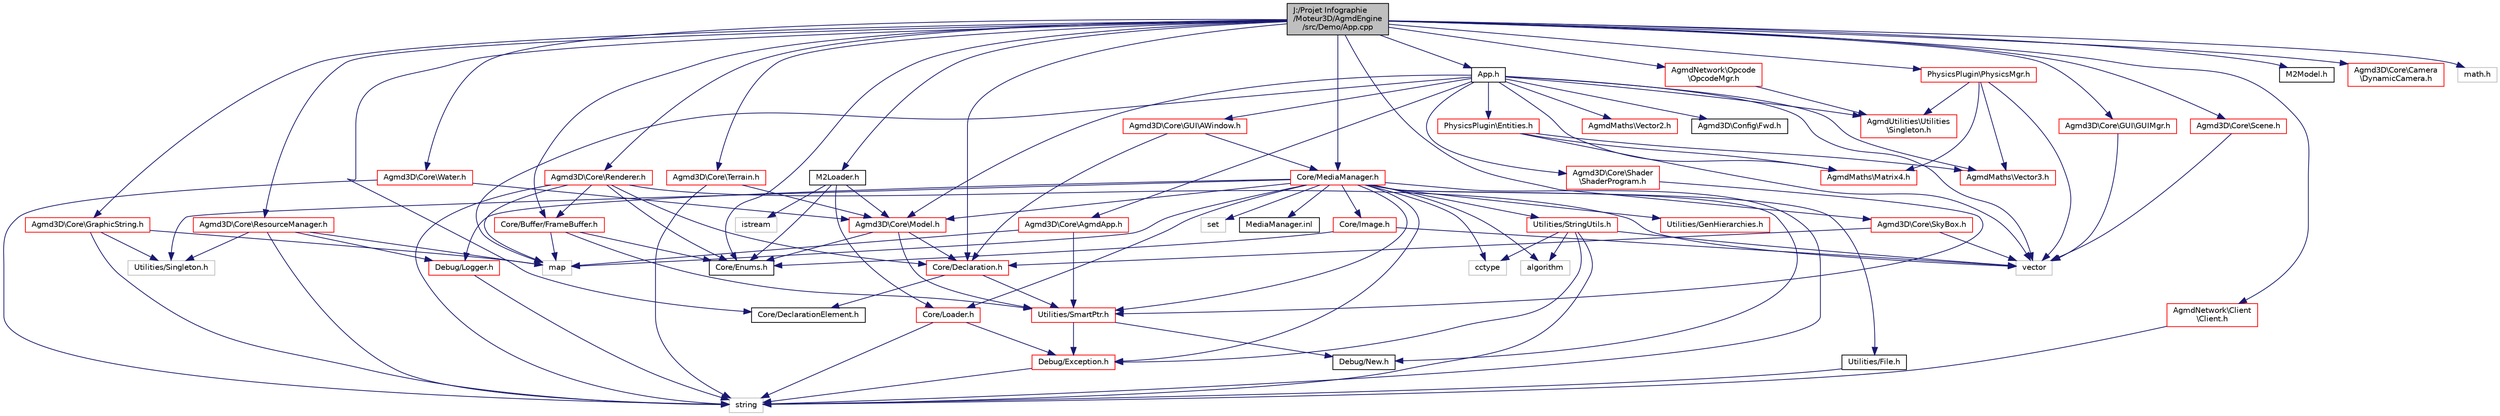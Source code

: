 digraph "J:/Projet Infographie/Moteur3D/AgmdEngine/src/Demo/App.cpp"
{
  edge [fontname="Helvetica",fontsize="10",labelfontname="Helvetica",labelfontsize="10"];
  node [fontname="Helvetica",fontsize="10",shape=record];
  Node1 [label="J:/Projet Infographie\l/Moteur3D/AgmdEngine\l/src/Demo/App.cpp",height=0.2,width=0.4,color="black", fillcolor="grey75", style="filled" fontcolor="black"];
  Node1 -> Node2 [color="midnightblue",fontsize="10",style="solid",fontname="Helvetica"];
  Node2 [label="App.h",height=0.2,width=0.4,color="black", fillcolor="white", style="filled",URL="$_demo_2_app_8h.html"];
  Node2 -> Node3 [color="midnightblue",fontsize="10",style="solid",fontname="Helvetica"];
  Node3 [label="Agmd3D\\Config\\Fwd.h",height=0.2,width=0.4,color="black", fillcolor="white", style="filled",URL="$_agmd3_d_2_config_2_fwd_8h.html"];
  Node2 -> Node4 [color="midnightblue",fontsize="10",style="solid",fontname="Helvetica"];
  Node4 [label="Agmd3D\\Core\\AgmdApp.h",height=0.2,width=0.4,color="red", fillcolor="white", style="filled",URL="$_agmd3_d_2_core_2_agmd_app_8h.html"];
  Node4 -> Node5 [color="midnightblue",fontsize="10",style="solid",fontname="Helvetica"];
  Node5 [label="Utilities/SmartPtr.h",height=0.2,width=0.4,color="red", fillcolor="white", style="filled",URL="$_smart_ptr_8h.html"];
  Node5 -> Node6 [color="midnightblue",fontsize="10",style="solid",fontname="Helvetica"];
  Node6 [label="Debug/Exception.h",height=0.2,width=0.4,color="red", fillcolor="white", style="filled",URL="$_exception_8h.html"];
  Node6 -> Node7 [color="midnightblue",fontsize="10",style="solid",fontname="Helvetica"];
  Node7 [label="string",height=0.2,width=0.4,color="grey75", fillcolor="white", style="filled"];
  Node5 -> Node8 [color="midnightblue",fontsize="10",style="solid",fontname="Helvetica"];
  Node8 [label="Debug/New.h",height=0.2,width=0.4,color="black", fillcolor="white", style="filled",URL="$_new_8h.html"];
  Node4 -> Node9 [color="midnightblue",fontsize="10",style="solid",fontname="Helvetica"];
  Node9 [label="map",height=0.2,width=0.4,color="grey75", fillcolor="white", style="filled"];
  Node2 -> Node10 [color="midnightblue",fontsize="10",style="solid",fontname="Helvetica"];
  Node10 [label="AgmdMaths\\Vector2.h",height=0.2,width=0.4,color="red", fillcolor="white", style="filled",URL="$_agmd_maths_2_vector2_8h.html"];
  Node2 -> Node11 [color="midnightblue",fontsize="10",style="solid",fontname="Helvetica"];
  Node11 [label="AgmdMaths\\Vector3.h",height=0.2,width=0.4,color="red", fillcolor="white", style="filled",URL="$_agmd_maths_2_vector3_8h.html"];
  Node2 -> Node12 [color="midnightblue",fontsize="10",style="solid",fontname="Helvetica"];
  Node12 [label="AgmdMaths\\Matrix4.h",height=0.2,width=0.4,color="red", fillcolor="white", style="filled",URL="$_agmd_maths_2_matrix4_8h.html"];
  Node2 -> Node13 [color="midnightblue",fontsize="10",style="solid",fontname="Helvetica"];
  Node13 [label="AgmdUtilities\\Utilities\l\\Singleton.h",height=0.2,width=0.4,color="red", fillcolor="white", style="filled",URL="$_agmd_utilities_2_utilities_2_singleton_8h.html"];
  Node2 -> Node14 [color="midnightblue",fontsize="10",style="solid",fontname="Helvetica"];
  Node14 [label="Agmd3D\\Core\\Model.h",height=0.2,width=0.4,color="red", fillcolor="white", style="filled",URL="$_model_8h.html"];
  Node14 -> Node15 [color="midnightblue",fontsize="10",style="solid",fontname="Helvetica"];
  Node15 [label="Core/Declaration.h",height=0.2,width=0.4,color="red", fillcolor="white", style="filled",URL="$_declaration_8h.html"];
  Node15 -> Node16 [color="midnightblue",fontsize="10",style="solid",fontname="Helvetica"];
  Node16 [label="Core/DeclarationElement.h",height=0.2,width=0.4,color="black", fillcolor="white", style="filled",URL="$_declaration_element_8h.html"];
  Node15 -> Node5 [color="midnightblue",fontsize="10",style="solid",fontname="Helvetica"];
  Node14 -> Node17 [color="midnightblue",fontsize="10",style="solid",fontname="Helvetica"];
  Node17 [label="Core/Enums.h",height=0.2,width=0.4,color="black", fillcolor="white", style="filled",URL="$_enums_8h.html"];
  Node14 -> Node5 [color="midnightblue",fontsize="10",style="solid",fontname="Helvetica"];
  Node2 -> Node18 [color="midnightblue",fontsize="10",style="solid",fontname="Helvetica"];
  Node18 [label="Agmd3D\\Core\\Shader\l\\ShaderProgram.h",height=0.2,width=0.4,color="red", fillcolor="white", style="filled",URL="$_shader_program_8h.html"];
  Node18 -> Node5 [color="midnightblue",fontsize="10",style="solid",fontname="Helvetica"];
  Node2 -> Node19 [color="midnightblue",fontsize="10",style="solid",fontname="Helvetica"];
  Node19 [label="Agmd3D\\Core\\GUI\\AWindow.h",height=0.2,width=0.4,color="red", fillcolor="white", style="filled",URL="$_a_window_8h.html"];
  Node19 -> Node15 [color="midnightblue",fontsize="10",style="solid",fontname="Helvetica"];
  Node19 -> Node20 [color="midnightblue",fontsize="10",style="solid",fontname="Helvetica"];
  Node20 [label="Core/MediaManager.h",height=0.2,width=0.4,color="red", fillcolor="white", style="filled",URL="$_media_manager_8h.html"];
  Node20 -> Node21 [color="midnightblue",fontsize="10",style="solid",fontname="Helvetica"];
  Node21 [label="Utilities/Singleton.h",height=0.2,width=0.4,color="grey75", fillcolor="white", style="filled"];
  Node20 -> Node22 [color="midnightblue",fontsize="10",style="solid",fontname="Helvetica"];
  Node22 [label="Utilities/GenHierarchies.h",height=0.2,width=0.4,color="red", fillcolor="white", style="filled",URL="$_gen_hierarchies_8h.html"];
  Node20 -> Node23 [color="midnightblue",fontsize="10",style="solid",fontname="Helvetica"];
  Node23 [label="Utilities/File.h",height=0.2,width=0.4,color="black", fillcolor="white", style="filled",URL="$_file_8h.html"];
  Node23 -> Node7 [color="midnightblue",fontsize="10",style="solid",fontname="Helvetica"];
  Node20 -> Node24 [color="midnightblue",fontsize="10",style="solid",fontname="Helvetica"];
  Node24 [label="Utilities/StringUtils.h",height=0.2,width=0.4,color="red", fillcolor="white", style="filled",URL="$_string_utils_8h.html"];
  Node24 -> Node25 [color="midnightblue",fontsize="10",style="solid",fontname="Helvetica"];
  Node25 [label="algorithm",height=0.2,width=0.4,color="grey75", fillcolor="white", style="filled"];
  Node24 -> Node26 [color="midnightblue",fontsize="10",style="solid",fontname="Helvetica"];
  Node26 [label="cctype",height=0.2,width=0.4,color="grey75", fillcolor="white", style="filled"];
  Node24 -> Node7 [color="midnightblue",fontsize="10",style="solid",fontname="Helvetica"];
  Node24 -> Node27 [color="midnightblue",fontsize="10",style="solid",fontname="Helvetica"];
  Node27 [label="vector",height=0.2,width=0.4,color="grey75", fillcolor="white", style="filled"];
  Node24 -> Node6 [color="midnightblue",fontsize="10",style="solid",fontname="Helvetica"];
  Node20 -> Node5 [color="midnightblue",fontsize="10",style="solid",fontname="Helvetica"];
  Node20 -> Node28 [color="midnightblue",fontsize="10",style="solid",fontname="Helvetica"];
  Node28 [label="Core/Loader.h",height=0.2,width=0.4,color="red", fillcolor="white", style="filled",URL="$_loader_8h.html"];
  Node28 -> Node6 [color="midnightblue",fontsize="10",style="solid",fontname="Helvetica"];
  Node28 -> Node7 [color="midnightblue",fontsize="10",style="solid",fontname="Helvetica"];
  Node20 -> Node14 [color="midnightblue",fontsize="10",style="solid",fontname="Helvetica"];
  Node20 -> Node29 [color="midnightblue",fontsize="10",style="solid",fontname="Helvetica"];
  Node29 [label="Core/Image.h",height=0.2,width=0.4,color="red", fillcolor="white", style="filled",URL="$_image_8h.html"];
  Node29 -> Node17 [color="midnightblue",fontsize="10",style="solid",fontname="Helvetica"];
  Node29 -> Node27 [color="midnightblue",fontsize="10",style="solid",fontname="Helvetica"];
  Node20 -> Node6 [color="midnightblue",fontsize="10",style="solid",fontname="Helvetica"];
  Node20 -> Node30 [color="midnightblue",fontsize="10",style="solid",fontname="Helvetica"];
  Node30 [label="Debug/Logger.h",height=0.2,width=0.4,color="red", fillcolor="white", style="filled",URL="$_logger_8h.html"];
  Node30 -> Node7 [color="midnightblue",fontsize="10",style="solid",fontname="Helvetica"];
  Node20 -> Node25 [color="midnightblue",fontsize="10",style="solid",fontname="Helvetica"];
  Node20 -> Node26 [color="midnightblue",fontsize="10",style="solid",fontname="Helvetica"];
  Node20 -> Node9 [color="midnightblue",fontsize="10",style="solid",fontname="Helvetica"];
  Node20 -> Node31 [color="midnightblue",fontsize="10",style="solid",fontname="Helvetica"];
  Node31 [label="set",height=0.2,width=0.4,color="grey75", fillcolor="white", style="filled"];
  Node20 -> Node7 [color="midnightblue",fontsize="10",style="solid",fontname="Helvetica"];
  Node20 -> Node8 [color="midnightblue",fontsize="10",style="solid",fontname="Helvetica"];
  Node20 -> Node32 [color="midnightblue",fontsize="10",style="solid",fontname="Helvetica"];
  Node32 [label="MediaManager.inl",height=0.2,width=0.4,color="black", fillcolor="white", style="filled",URL="$_media_manager_8inl.html"];
  Node2 -> Node9 [color="midnightblue",fontsize="10",style="solid",fontname="Helvetica"];
  Node2 -> Node27 [color="midnightblue",fontsize="10",style="solid",fontname="Helvetica"];
  Node2 -> Node33 [color="midnightblue",fontsize="10",style="solid",fontname="Helvetica"];
  Node33 [label="PhysicsPlugin\\Entities.h",height=0.2,width=0.4,color="red", fillcolor="white", style="filled",URL="$_physics_plugin_2_entities_8h.html"];
  Node33 -> Node12 [color="midnightblue",fontsize="10",style="solid",fontname="Helvetica"];
  Node33 -> Node11 [color="midnightblue",fontsize="10",style="solid",fontname="Helvetica"];
  Node33 -> Node27 [color="midnightblue",fontsize="10",style="solid",fontname="Helvetica"];
  Node1 -> Node34 [color="midnightblue",fontsize="10",style="solid",fontname="Helvetica"];
  Node34 [label="M2Model.h",height=0.2,width=0.4,color="black", fillcolor="white", style="filled",URL="$_m2_model_8h.html"];
  Node1 -> Node35 [color="midnightblue",fontsize="10",style="solid",fontname="Helvetica"];
  Node35 [label="M2Loader.h",height=0.2,width=0.4,color="black", fillcolor="white", style="filled",URL="$_m2_loader_8h.html"];
  Node35 -> Node28 [color="midnightblue",fontsize="10",style="solid",fontname="Helvetica"];
  Node35 -> Node14 [color="midnightblue",fontsize="10",style="solid",fontname="Helvetica"];
  Node35 -> Node17 [color="midnightblue",fontsize="10",style="solid",fontname="Helvetica"];
  Node35 -> Node36 [color="midnightblue",fontsize="10",style="solid",fontname="Helvetica"];
  Node36 [label="istream",height=0.2,width=0.4,color="grey75", fillcolor="white", style="filled"];
  Node1 -> Node20 [color="midnightblue",fontsize="10",style="solid",fontname="Helvetica"];
  Node1 -> Node37 [color="midnightblue",fontsize="10",style="solid",fontname="Helvetica"];
  Node37 [label="Agmd3D\\Core\\Renderer.h",height=0.2,width=0.4,color="red", fillcolor="white", style="filled",URL="$_renderer_8h.html"];
  Node37 -> Node17 [color="midnightblue",fontsize="10",style="solid",fontname="Helvetica"];
  Node37 -> Node38 [color="midnightblue",fontsize="10",style="solid",fontname="Helvetica"];
  Node38 [label="Core/Buffer/FrameBuffer.h",height=0.2,width=0.4,color="red", fillcolor="white", style="filled",URL="$_frame_buffer_8h.html"];
  Node38 -> Node17 [color="midnightblue",fontsize="10",style="solid",fontname="Helvetica"];
  Node38 -> Node5 [color="midnightblue",fontsize="10",style="solid",fontname="Helvetica"];
  Node38 -> Node9 [color="midnightblue",fontsize="10",style="solid",fontname="Helvetica"];
  Node37 -> Node15 [color="midnightblue",fontsize="10",style="solid",fontname="Helvetica"];
  Node37 -> Node7 [color="midnightblue",fontsize="10",style="solid",fontname="Helvetica"];
  Node37 -> Node9 [color="midnightblue",fontsize="10",style="solid",fontname="Helvetica"];
  Node37 -> Node27 [color="midnightblue",fontsize="10",style="solid",fontname="Helvetica"];
  Node1 -> Node17 [color="midnightblue",fontsize="10",style="solid",fontname="Helvetica"];
  Node1 -> Node15 [color="midnightblue",fontsize="10",style="solid",fontname="Helvetica"];
  Node1 -> Node16 [color="midnightblue",fontsize="10",style="solid",fontname="Helvetica"];
  Node1 -> Node39 [color="midnightblue",fontsize="10",style="solid",fontname="Helvetica"];
  Node39 [label="Agmd3D\\Core\\ResourceManager.h",height=0.2,width=0.4,color="red", fillcolor="white", style="filled",URL="$_resource_manager_8h.html"];
  Node39 -> Node21 [color="midnightblue",fontsize="10",style="solid",fontname="Helvetica"];
  Node39 -> Node30 [color="midnightblue",fontsize="10",style="solid",fontname="Helvetica"];
  Node39 -> Node9 [color="midnightblue",fontsize="10",style="solid",fontname="Helvetica"];
  Node39 -> Node7 [color="midnightblue",fontsize="10",style="solid",fontname="Helvetica"];
  Node1 -> Node40 [color="midnightblue",fontsize="10",style="solid",fontname="Helvetica"];
  Node40 [label="Agmd3D\\Core\\Terrain.h",height=0.2,width=0.4,color="red", fillcolor="white", style="filled",URL="$_terrain_8h.html"];
  Node40 -> Node14 [color="midnightblue",fontsize="10",style="solid",fontname="Helvetica"];
  Node40 -> Node7 [color="midnightblue",fontsize="10",style="solid",fontname="Helvetica"];
  Node1 -> Node38 [color="midnightblue",fontsize="10",style="solid",fontname="Helvetica"];
  Node1 -> Node41 [color="midnightblue",fontsize="10",style="solid",fontname="Helvetica"];
  Node41 [label="Agmd3D\\Core\\GraphicString.h",height=0.2,width=0.4,color="red", fillcolor="white", style="filled",URL="$_graphic_string_8h.html"];
  Node41 -> Node21 [color="midnightblue",fontsize="10",style="solid",fontname="Helvetica"];
  Node41 -> Node9 [color="midnightblue",fontsize="10",style="solid",fontname="Helvetica"];
  Node41 -> Node7 [color="midnightblue",fontsize="10",style="solid",fontname="Helvetica"];
  Node1 -> Node42 [color="midnightblue",fontsize="10",style="solid",fontname="Helvetica"];
  Node42 [label="Agmd3D\\Core\\Scene.h",height=0.2,width=0.4,color="red", fillcolor="white", style="filled",URL="$_scene_8h.html"];
  Node42 -> Node27 [color="midnightblue",fontsize="10",style="solid",fontname="Helvetica"];
  Node1 -> Node43 [color="midnightblue",fontsize="10",style="solid",fontname="Helvetica"];
  Node43 [label="Agmd3D\\Core\\Water.h",height=0.2,width=0.4,color="red", fillcolor="white", style="filled",URL="$_water_8h.html"];
  Node43 -> Node14 [color="midnightblue",fontsize="10",style="solid",fontname="Helvetica"];
  Node43 -> Node7 [color="midnightblue",fontsize="10",style="solid",fontname="Helvetica"];
  Node1 -> Node44 [color="midnightblue",fontsize="10",style="solid",fontname="Helvetica"];
  Node44 [label="Agmd3D\\Core\\SkyBox.h",height=0.2,width=0.4,color="red", fillcolor="white", style="filled",URL="$_sky_box_8h.html"];
  Node44 -> Node15 [color="midnightblue",fontsize="10",style="solid",fontname="Helvetica"];
  Node44 -> Node27 [color="midnightblue",fontsize="10",style="solid",fontname="Helvetica"];
  Node1 -> Node45 [color="midnightblue",fontsize="10",style="solid",fontname="Helvetica"];
  Node45 [label="Agmd3D\\Core\\GUI\\GUIMgr.h",height=0.2,width=0.4,color="red", fillcolor="white", style="filled",URL="$_g_u_i_mgr_8h.html"];
  Node45 -> Node27 [color="midnightblue",fontsize="10",style="solid",fontname="Helvetica"];
  Node1 -> Node46 [color="midnightblue",fontsize="10",style="solid",fontname="Helvetica"];
  Node46 [label="AgmdNetwork\\Client\l\\Client.h",height=0.2,width=0.4,color="red", fillcolor="white", style="filled",URL="$_client_8h.html"];
  Node46 -> Node7 [color="midnightblue",fontsize="10",style="solid",fontname="Helvetica"];
  Node1 -> Node47 [color="midnightblue",fontsize="10",style="solid",fontname="Helvetica"];
  Node47 [label="AgmdNetwork\\Opcode\l\\OpcodeMgr.h",height=0.2,width=0.4,color="red", fillcolor="white", style="filled",URL="$_opcode_mgr_8h.html"];
  Node47 -> Node13 [color="midnightblue",fontsize="10",style="solid",fontname="Helvetica"];
  Node1 -> Node48 [color="midnightblue",fontsize="10",style="solid",fontname="Helvetica"];
  Node48 [label="Agmd3D\\Core\\Camera\l\\DynamicCamera.h",height=0.2,width=0.4,color="red", fillcolor="white", style="filled",URL="$_dynamic_camera_8h.html"];
  Node1 -> Node49 [color="midnightblue",fontsize="10",style="solid",fontname="Helvetica"];
  Node49 [label="PhysicsPlugin\\PhysicsMgr.h",height=0.2,width=0.4,color="red", fillcolor="white", style="filled",URL="$_physics_plugin_2_physics_mgr_8h.html"];
  Node49 -> Node13 [color="midnightblue",fontsize="10",style="solid",fontname="Helvetica"];
  Node49 -> Node12 [color="midnightblue",fontsize="10",style="solid",fontname="Helvetica"];
  Node49 -> Node11 [color="midnightblue",fontsize="10",style="solid",fontname="Helvetica"];
  Node49 -> Node27 [color="midnightblue",fontsize="10",style="solid",fontname="Helvetica"];
  Node1 -> Node50 [color="midnightblue",fontsize="10",style="solid",fontname="Helvetica"];
  Node50 [label="math.h",height=0.2,width=0.4,color="grey75", fillcolor="white", style="filled"];
}
